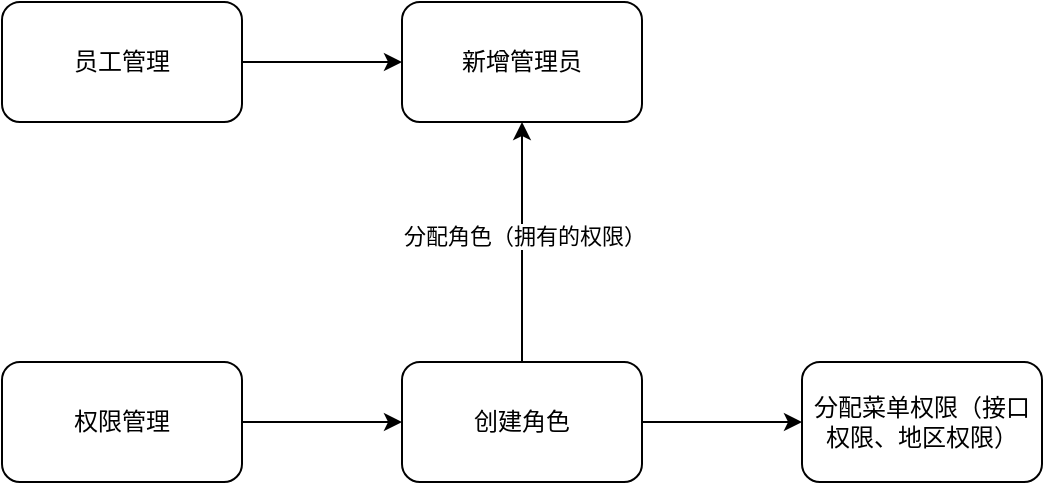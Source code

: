 <mxfile version="20.7.4" type="github">
  <diagram id="qcJw_YcfdDBqEKWMq3Q2" name="第 1 页">
    <mxGraphModel dx="1406" dy="672" grid="1" gridSize="10" guides="1" tooltips="1" connect="1" arrows="1" fold="1" page="1" pageScale="1" pageWidth="827" pageHeight="1169" math="0" shadow="0">
      <root>
        <mxCell id="0" />
        <mxCell id="1" parent="0" />
        <mxCell id="_3AfYd3IydrUe3Vu6kzG-3" value="" style="edgeStyle=orthogonalEdgeStyle;rounded=0;orthogonalLoop=1;jettySize=auto;html=1;" edge="1" parent="1" source="_3AfYd3IydrUe3Vu6kzG-1" target="_3AfYd3IydrUe3Vu6kzG-2">
          <mxGeometry relative="1" as="geometry" />
        </mxCell>
        <mxCell id="_3AfYd3IydrUe3Vu6kzG-1" value="权限管理" style="rounded=1;whiteSpace=wrap;html=1;" vertex="1" parent="1">
          <mxGeometry x="40" y="210" width="120" height="60" as="geometry" />
        </mxCell>
        <mxCell id="_3AfYd3IydrUe3Vu6kzG-5" value="" style="edgeStyle=orthogonalEdgeStyle;rounded=0;orthogonalLoop=1;jettySize=auto;html=1;" edge="1" parent="1" source="_3AfYd3IydrUe3Vu6kzG-2" target="_3AfYd3IydrUe3Vu6kzG-4">
          <mxGeometry relative="1" as="geometry" />
        </mxCell>
        <mxCell id="_3AfYd3IydrUe3Vu6kzG-9" style="edgeStyle=orthogonalEdgeStyle;rounded=0;orthogonalLoop=1;jettySize=auto;html=1;" edge="1" parent="1" source="_3AfYd3IydrUe3Vu6kzG-2" target="_3AfYd3IydrUe3Vu6kzG-7">
          <mxGeometry relative="1" as="geometry" />
        </mxCell>
        <mxCell id="_3AfYd3IydrUe3Vu6kzG-10" value="分配角色（拥有的权限）" style="edgeLabel;html=1;align=center;verticalAlign=middle;resizable=0;points=[];" vertex="1" connectable="0" parent="_3AfYd3IydrUe3Vu6kzG-9">
          <mxGeometry x="0.058" y="-1" relative="1" as="geometry">
            <mxPoint as="offset" />
          </mxGeometry>
        </mxCell>
        <mxCell id="_3AfYd3IydrUe3Vu6kzG-2" value="创建角色" style="whiteSpace=wrap;html=1;rounded=1;" vertex="1" parent="1">
          <mxGeometry x="240" y="210" width="120" height="60" as="geometry" />
        </mxCell>
        <mxCell id="_3AfYd3IydrUe3Vu6kzG-4" value="分配菜单权限（接口权限、地区权限）" style="whiteSpace=wrap;html=1;rounded=1;" vertex="1" parent="1">
          <mxGeometry x="440" y="210" width="120" height="60" as="geometry" />
        </mxCell>
        <mxCell id="_3AfYd3IydrUe3Vu6kzG-8" value="" style="edgeStyle=orthogonalEdgeStyle;rounded=0;orthogonalLoop=1;jettySize=auto;html=1;" edge="1" parent="1" source="_3AfYd3IydrUe3Vu6kzG-6" target="_3AfYd3IydrUe3Vu6kzG-7">
          <mxGeometry relative="1" as="geometry" />
        </mxCell>
        <mxCell id="_3AfYd3IydrUe3Vu6kzG-6" value="员工管理" style="rounded=1;whiteSpace=wrap;html=1;" vertex="1" parent="1">
          <mxGeometry x="40" y="30" width="120" height="60" as="geometry" />
        </mxCell>
        <mxCell id="_3AfYd3IydrUe3Vu6kzG-7" value="新增管理员" style="whiteSpace=wrap;html=1;rounded=1;" vertex="1" parent="1">
          <mxGeometry x="240" y="30" width="120" height="60" as="geometry" />
        </mxCell>
      </root>
    </mxGraphModel>
  </diagram>
</mxfile>
